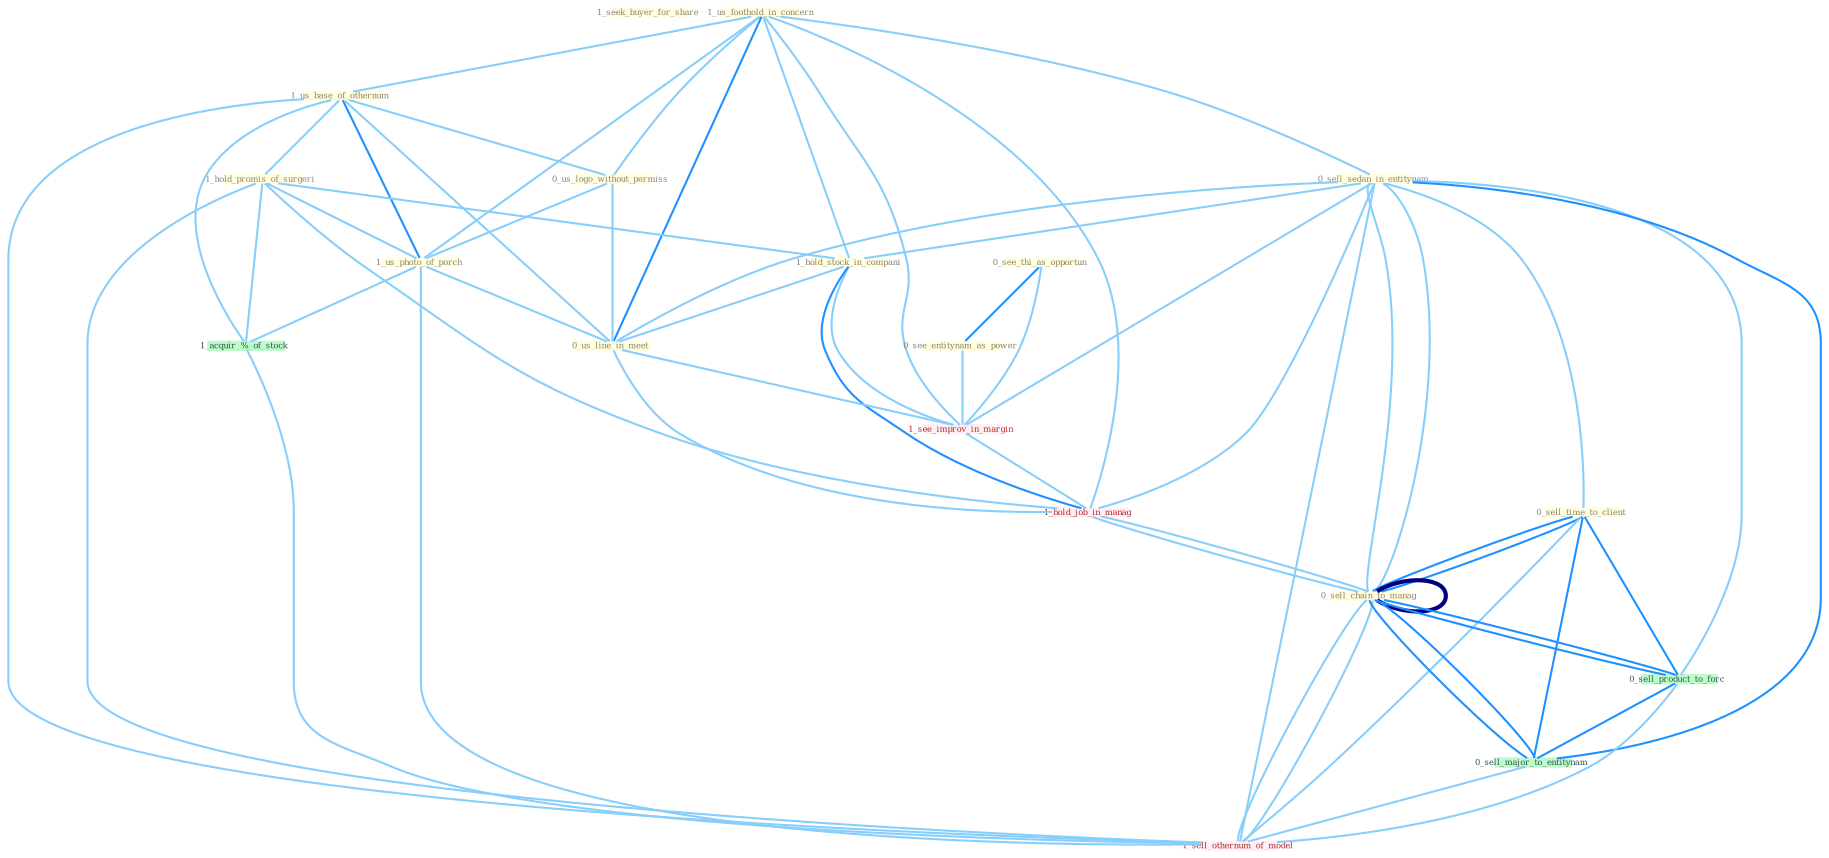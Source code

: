Graph G{ 
    node
    [shape=polygon,style=filled,width=.5,height=.06,color="#BDFCC9",fixedsize=true,fontsize=4,
    fontcolor="#2f4f4f"];
    {node
    [color="#ffffe0", fontcolor="#8b7d6b"] "1_seek_buyer_for_share " "1_us_foothold_in_concern " "1_us_base_of_othernum " "1_hold_promis_of_surgeri " "0_us_logo_without_permiss " "0_sell_sedan_in_entitynam " "0_sell_time_to_client " "0_see_thi_as_opportun " "1_hold_stock_in_compani " "1_us_photo_of_porch " "0_us_line_in_meet " "0_sell_chain_to_manag " "0_see_entitynam_as_power "}
{node [color="#fff0f5", fontcolor="#b22222"] "1_see_improv_in_margin " "1_hold_job_in_manag " "1_sell_othernum_of_model "}
edge [color="#B0E2FF"];

	"1_us_foothold_in_concern " -- "1_us_base_of_othernum " [w="1", color="#87cefa" ];
	"1_us_foothold_in_concern " -- "0_us_logo_without_permiss " [w="1", color="#87cefa" ];
	"1_us_foothold_in_concern " -- "0_sell_sedan_in_entitynam " [w="1", color="#87cefa" ];
	"1_us_foothold_in_concern " -- "1_hold_stock_in_compani " [w="1", color="#87cefa" ];
	"1_us_foothold_in_concern " -- "1_us_photo_of_porch " [w="1", color="#87cefa" ];
	"1_us_foothold_in_concern " -- "0_us_line_in_meet " [w="2", color="#1e90ff" , len=0.8];
	"1_us_foothold_in_concern " -- "1_see_improv_in_margin " [w="1", color="#87cefa" ];
	"1_us_foothold_in_concern " -- "1_hold_job_in_manag " [w="1", color="#87cefa" ];
	"1_us_base_of_othernum " -- "1_hold_promis_of_surgeri " [w="1", color="#87cefa" ];
	"1_us_base_of_othernum " -- "0_us_logo_without_permiss " [w="1", color="#87cefa" ];
	"1_us_base_of_othernum " -- "1_us_photo_of_porch " [w="2", color="#1e90ff" , len=0.8];
	"1_us_base_of_othernum " -- "0_us_line_in_meet " [w="1", color="#87cefa" ];
	"1_us_base_of_othernum " -- "1_acquir_%_of_stock " [w="1", color="#87cefa" ];
	"1_us_base_of_othernum " -- "1_sell_othernum_of_model " [w="1", color="#87cefa" ];
	"1_hold_promis_of_surgeri " -- "1_hold_stock_in_compani " [w="1", color="#87cefa" ];
	"1_hold_promis_of_surgeri " -- "1_us_photo_of_porch " [w="1", color="#87cefa" ];
	"1_hold_promis_of_surgeri " -- "1_acquir_%_of_stock " [w="1", color="#87cefa" ];
	"1_hold_promis_of_surgeri " -- "1_hold_job_in_manag " [w="1", color="#87cefa" ];
	"1_hold_promis_of_surgeri " -- "1_sell_othernum_of_model " [w="1", color="#87cefa" ];
	"0_us_logo_without_permiss " -- "1_us_photo_of_porch " [w="1", color="#87cefa" ];
	"0_us_logo_without_permiss " -- "0_us_line_in_meet " [w="1", color="#87cefa" ];
	"0_sell_sedan_in_entitynam " -- "0_sell_time_to_client " [w="1", color="#87cefa" ];
	"0_sell_sedan_in_entitynam " -- "1_hold_stock_in_compani " [w="1", color="#87cefa" ];
	"0_sell_sedan_in_entitynam " -- "0_us_line_in_meet " [w="1", color="#87cefa" ];
	"0_sell_sedan_in_entitynam " -- "0_sell_chain_to_manag " [w="1", color="#87cefa" ];
	"0_sell_sedan_in_entitynam " -- "1_see_improv_in_margin " [w="1", color="#87cefa" ];
	"0_sell_sedan_in_entitynam " -- "1_hold_job_in_manag " [w="1", color="#87cefa" ];
	"0_sell_sedan_in_entitynam " -- "0_sell_product_to_forc " [w="1", color="#87cefa" ];
	"0_sell_sedan_in_entitynam " -- "0_sell_major_to_entitynam " [w="2", color="#1e90ff" , len=0.8];
	"0_sell_sedan_in_entitynam " -- "0_sell_chain_to_manag " [w="1", color="#87cefa" ];
	"0_sell_sedan_in_entitynam " -- "1_sell_othernum_of_model " [w="1", color="#87cefa" ];
	"0_sell_time_to_client " -- "0_sell_chain_to_manag " [w="2", color="#1e90ff" , len=0.8];
	"0_sell_time_to_client " -- "0_sell_product_to_forc " [w="2", color="#1e90ff" , len=0.8];
	"0_sell_time_to_client " -- "0_sell_major_to_entitynam " [w="2", color="#1e90ff" , len=0.8];
	"0_sell_time_to_client " -- "0_sell_chain_to_manag " [w="2", color="#1e90ff" , len=0.8];
	"0_sell_time_to_client " -- "1_sell_othernum_of_model " [w="1", color="#87cefa" ];
	"0_see_thi_as_opportun " -- "0_see_entitynam_as_power " [w="2", color="#1e90ff" , len=0.8];
	"0_see_thi_as_opportun " -- "1_see_improv_in_margin " [w="1", color="#87cefa" ];
	"1_hold_stock_in_compani " -- "0_us_line_in_meet " [w="1", color="#87cefa" ];
	"1_hold_stock_in_compani " -- "1_see_improv_in_margin " [w="1", color="#87cefa" ];
	"1_hold_stock_in_compani " -- "1_hold_job_in_manag " [w="2", color="#1e90ff" , len=0.8];
	"1_us_photo_of_porch " -- "0_us_line_in_meet " [w="1", color="#87cefa" ];
	"1_us_photo_of_porch " -- "1_acquir_%_of_stock " [w="1", color="#87cefa" ];
	"1_us_photo_of_porch " -- "1_sell_othernum_of_model " [w="1", color="#87cefa" ];
	"0_us_line_in_meet " -- "1_see_improv_in_margin " [w="1", color="#87cefa" ];
	"0_us_line_in_meet " -- "1_hold_job_in_manag " [w="1", color="#87cefa" ];
	"0_sell_chain_to_manag " -- "1_hold_job_in_manag " [w="1", color="#87cefa" ];
	"0_sell_chain_to_manag " -- "0_sell_product_to_forc " [w="2", color="#1e90ff" , len=0.8];
	"0_sell_chain_to_manag " -- "0_sell_major_to_entitynam " [w="2", color="#1e90ff" , len=0.8];
	"0_sell_chain_to_manag " -- "0_sell_chain_to_manag " [w="4", style=bold, color="#000080", len=0.4];
	"0_sell_chain_to_manag " -- "1_sell_othernum_of_model " [w="1", color="#87cefa" ];
	"0_see_entitynam_as_power " -- "1_see_improv_in_margin " [w="1", color="#87cefa" ];
	"1_see_improv_in_margin " -- "1_hold_job_in_manag " [w="1", color="#87cefa" ];
	"1_acquir_%_of_stock " -- "1_sell_othernum_of_model " [w="1", color="#87cefa" ];
	"1_hold_job_in_manag " -- "0_sell_chain_to_manag " [w="1", color="#87cefa" ];
	"0_sell_product_to_forc " -- "0_sell_major_to_entitynam " [w="2", color="#1e90ff" , len=0.8];
	"0_sell_product_to_forc " -- "0_sell_chain_to_manag " [w="2", color="#1e90ff" , len=0.8];
	"0_sell_product_to_forc " -- "1_sell_othernum_of_model " [w="1", color="#87cefa" ];
	"0_sell_major_to_entitynam " -- "0_sell_chain_to_manag " [w="2", color="#1e90ff" , len=0.8];
	"0_sell_major_to_entitynam " -- "1_sell_othernum_of_model " [w="1", color="#87cefa" ];
	"0_sell_chain_to_manag " -- "1_sell_othernum_of_model " [w="1", color="#87cefa" ];
}